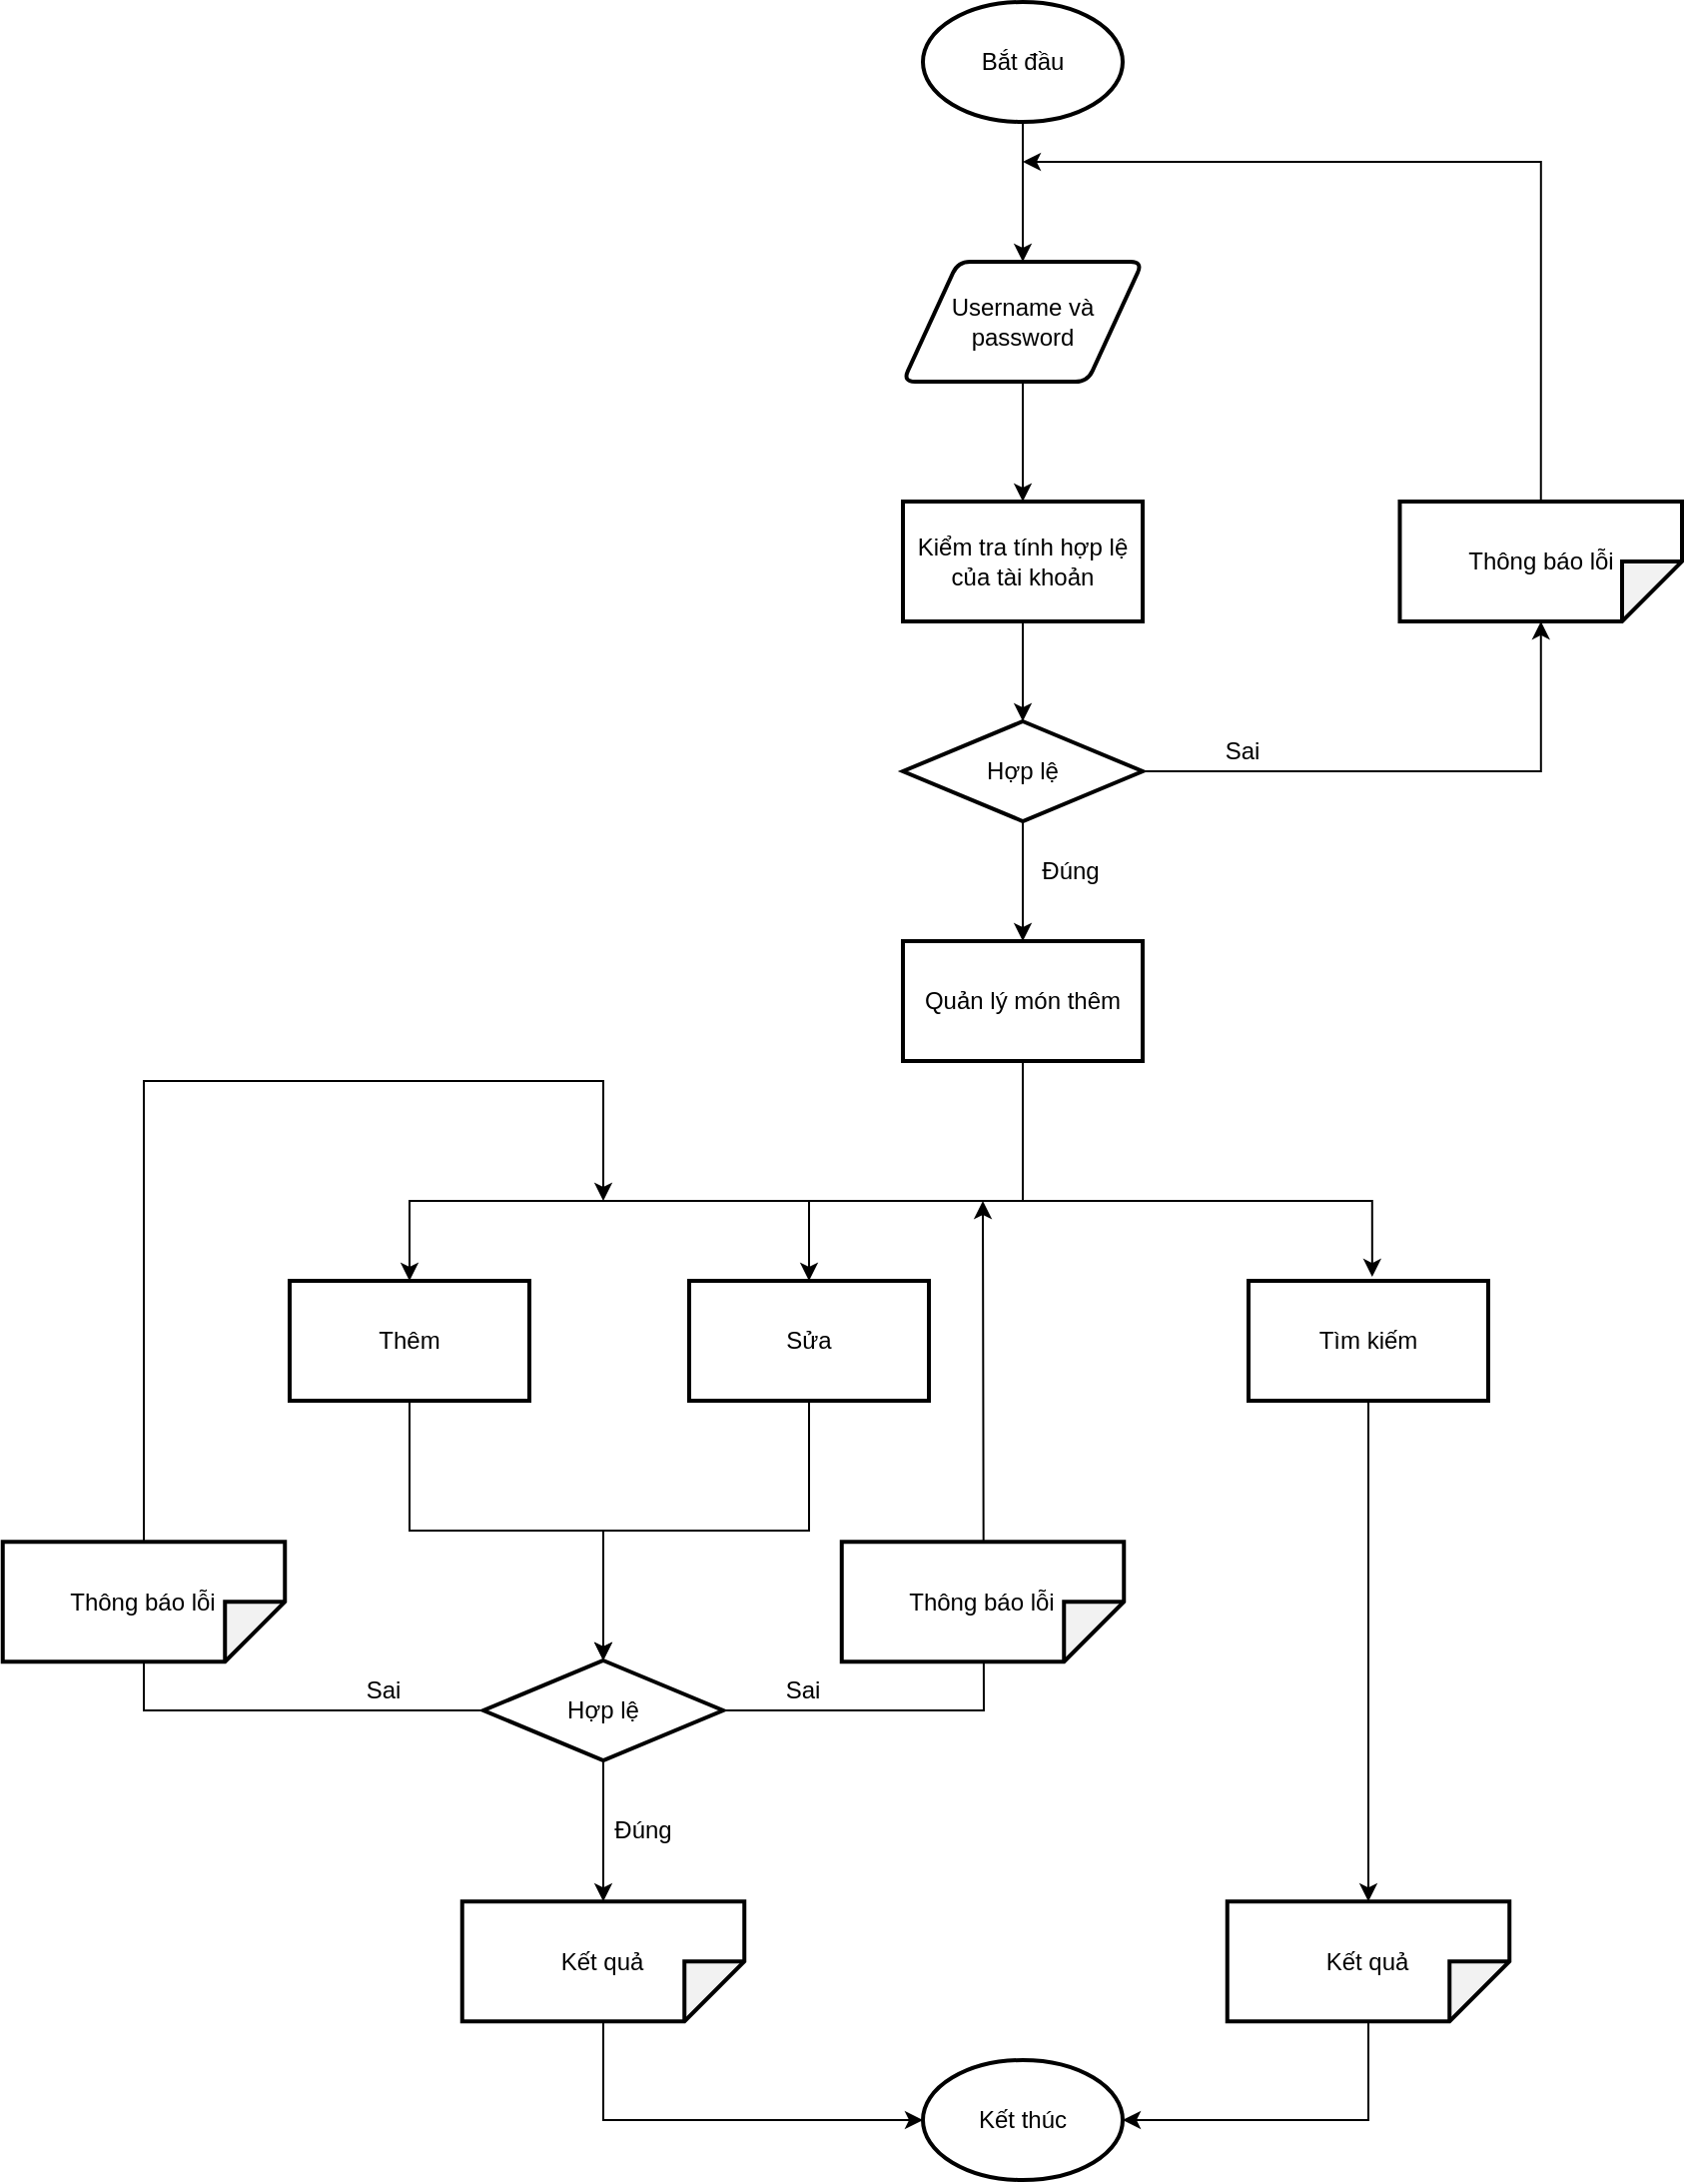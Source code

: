<mxfile version="17.4.2" type="device"><diagram id="1JNvvJqESA4mk3-JipoX" name="Trang-1"><mxGraphModel dx="1521" dy="474" grid="1" gridSize="10" guides="1" tooltips="1" connect="1" arrows="1" fold="1" page="1" pageScale="1" pageWidth="827" pageHeight="1169" math="0" shadow="0"><root><mxCell id="0"/><mxCell id="1" parent="0"/><mxCell id="7SGK20ZrgnL2atK1vKqM-12" style="edgeStyle=orthogonalEdgeStyle;rounded=0;orthogonalLoop=1;jettySize=auto;html=1;entryX=0.5;entryY=0;entryDx=0;entryDy=0;fontColor=default;" parent="1" source="7SGK20ZrgnL2atK1vKqM-1" target="7SGK20ZrgnL2atK1vKqM-2" edge="1"><mxGeometry relative="1" as="geometry"/></mxCell><mxCell id="7SGK20ZrgnL2atK1vKqM-1" value="Bắt đầu" style="strokeWidth=2;html=1;shape=mxgraph.flowchart.start_1;whiteSpace=wrap;" parent="1" vertex="1"><mxGeometry x="370" y="140" width="100" height="60" as="geometry"/></mxCell><mxCell id="7SGK20ZrgnL2atK1vKqM-13" style="edgeStyle=orthogonalEdgeStyle;rounded=0;orthogonalLoop=1;jettySize=auto;html=1;fontColor=default;" parent="1" source="7SGK20ZrgnL2atK1vKqM-2" target="7SGK20ZrgnL2atK1vKqM-3" edge="1"><mxGeometry relative="1" as="geometry"/></mxCell><mxCell id="7SGK20ZrgnL2atK1vKqM-2" value="Username và password" style="shape=parallelogram;html=1;strokeWidth=2;perimeter=parallelogramPerimeter;whiteSpace=wrap;rounded=1;arcSize=12;size=0.23;" parent="1" vertex="1"><mxGeometry x="360" y="270" width="120" height="60" as="geometry"/></mxCell><mxCell id="7SGK20ZrgnL2atK1vKqM-14" style="edgeStyle=orthogonalEdgeStyle;rounded=0;orthogonalLoop=1;jettySize=auto;html=1;entryX=0.5;entryY=0;entryDx=0;entryDy=0;fontColor=default;" parent="1" source="7SGK20ZrgnL2atK1vKqM-3" target="7SGK20ZrgnL2atK1vKqM-6" edge="1"><mxGeometry relative="1" as="geometry"/></mxCell><mxCell id="7SGK20ZrgnL2atK1vKqM-3" value="Kiểm tra tính hợp lệ của tài khoản" style="rounded=0;whiteSpace=wrap;html=1;strokeWidth=2;" parent="1" vertex="1"><mxGeometry x="360" y="390" width="120" height="60" as="geometry"/></mxCell><mxCell id="7SGK20ZrgnL2atK1vKqM-20" style="edgeStyle=orthogonalEdgeStyle;rounded=0;orthogonalLoop=1;jettySize=auto;html=1;fontColor=default;" parent="1" source="7SGK20ZrgnL2atK1vKqM-5" edge="1"><mxGeometry relative="1" as="geometry"><mxPoint x="420" y="220" as="targetPoint"/><Array as="points"><mxPoint x="679" y="220"/></Array></mxGeometry></mxCell><mxCell id="7SGK20ZrgnL2atK1vKqM-5" value="Thông báo lỗi" style="shape=note;whiteSpace=wrap;html=1;backgroundOutline=1;darkOpacity=0.05;strokeWidth=2;rotation=90;spacing=2;labelBorderColor=none;fontColor=default;verticalAlign=middle;horizontal=0;" parent="1" vertex="1"><mxGeometry x="649.37" y="349.37" width="60" height="141.25" as="geometry"/></mxCell><mxCell id="7SGK20ZrgnL2atK1vKqM-15" style="edgeStyle=orthogonalEdgeStyle;rounded=0;orthogonalLoop=1;jettySize=auto;html=1;exitX=1;exitY=0.5;exitDx=0;exitDy=0;fontColor=default;" parent="1" source="7SGK20ZrgnL2atK1vKqM-6" target="7SGK20ZrgnL2atK1vKqM-5" edge="1"><mxGeometry relative="1" as="geometry"/></mxCell><mxCell id="7SGK20ZrgnL2atK1vKqM-23" style="edgeStyle=orthogonalEdgeStyle;rounded=0;orthogonalLoop=1;jettySize=auto;html=1;entryX=0.5;entryY=0;entryDx=0;entryDy=0;fontColor=default;" parent="1" target="7SGK20ZrgnL2atK1vKqM-9" edge="1"><mxGeometry relative="1" as="geometry"><Array as="points"><mxPoint x="420" y="740"/><mxPoint x="313" y="740"/></Array><mxPoint x="420" y="740" as="sourcePoint"/></mxGeometry></mxCell><mxCell id="7SGK20ZrgnL2atK1vKqM-24" style="edgeStyle=orthogonalEdgeStyle;rounded=0;orthogonalLoop=1;jettySize=auto;html=1;entryX=0.516;entryY=-0.033;entryDx=0;entryDy=0;fontColor=default;entryPerimeter=0;" parent="1" edge="1" target="7SGK20ZrgnL2atK1vKqM-21"><mxGeometry relative="1" as="geometry"><mxPoint x="420" y="740" as="sourcePoint"/><mxPoint x="713" y="780" as="targetPoint"/><Array as="points"><mxPoint x="595" y="740"/></Array></mxGeometry></mxCell><mxCell id="7SGK20ZrgnL2atK1vKqM-25" style="edgeStyle=orthogonalEdgeStyle;rounded=0;orthogonalLoop=1;jettySize=auto;html=1;fontColor=default;entryX=0.5;entryY=0;entryDx=0;entryDy=0;exitX=0.5;exitY=1;exitDx=0;exitDy=0;" parent="1" target="7SGK20ZrgnL2atK1vKqM-10" edge="1" source="YCIC4s28b5aMelb4c-9K-1"><mxGeometry relative="1" as="geometry"><mxPoint x="420" y="710" as="sourcePoint"/><mxPoint x="113.032" y="780" as="targetPoint"/><Array as="points"><mxPoint x="420" y="740"/><mxPoint x="113" y="740"/></Array></mxGeometry></mxCell><mxCell id="YCIC4s28b5aMelb4c-9K-2" style="edgeStyle=orthogonalEdgeStyle;rounded=0;orthogonalLoop=1;jettySize=auto;html=1;" edge="1" parent="1" source="7SGK20ZrgnL2atK1vKqM-6" target="YCIC4s28b5aMelb4c-9K-1"><mxGeometry relative="1" as="geometry"/></mxCell><mxCell id="7SGK20ZrgnL2atK1vKqM-6" value="Hợp lệ" style="rhombus;whiteSpace=wrap;html=1;strokeWidth=2;" parent="1" vertex="1"><mxGeometry x="360" y="500" width="120" height="50" as="geometry"/></mxCell><mxCell id="7SGK20ZrgnL2atK1vKqM-37" style="edgeStyle=orthogonalEdgeStyle;rounded=0;orthogonalLoop=1;jettySize=auto;html=1;entryX=0.5;entryY=0;entryDx=0;entryDy=0;fontColor=default;" parent="1" source="7SGK20ZrgnL2atK1vKqM-9" target="7SGK20ZrgnL2atK1vKqM-27" edge="1"><mxGeometry relative="1" as="geometry"/></mxCell><mxCell id="7SGK20ZrgnL2atK1vKqM-9" value="Sửa" style="rounded=0;whiteSpace=wrap;html=1;strokeWidth=2;" parent="1" vertex="1"><mxGeometry x="253" y="780" width="120" height="60" as="geometry"/></mxCell><mxCell id="7SGK20ZrgnL2atK1vKqM-36" style="edgeStyle=orthogonalEdgeStyle;rounded=0;orthogonalLoop=1;jettySize=auto;html=1;entryX=0.5;entryY=0;entryDx=0;entryDy=0;fontColor=default;" parent="1" source="7SGK20ZrgnL2atK1vKqM-10" target="7SGK20ZrgnL2atK1vKqM-27" edge="1"><mxGeometry relative="1" as="geometry"/></mxCell><mxCell id="7SGK20ZrgnL2atK1vKqM-10" value="Thêm" style="rounded=0;whiteSpace=wrap;html=1;strokeWidth=2;" parent="1" vertex="1"><mxGeometry x="53" y="780" width="120" height="60" as="geometry"/></mxCell><mxCell id="YCIC4s28b5aMelb4c-9K-5" style="edgeStyle=orthogonalEdgeStyle;rounded=0;orthogonalLoop=1;jettySize=auto;html=1;" edge="1" parent="1" source="7SGK20ZrgnL2atK1vKqM-21" target="7SGK20ZrgnL2atK1vKqM-29"><mxGeometry relative="1" as="geometry"/></mxCell><mxCell id="7SGK20ZrgnL2atK1vKqM-21" value="Tìm kiếm" style="rounded=0;whiteSpace=wrap;html=1;strokeWidth=2;" parent="1" vertex="1"><mxGeometry x="533" y="780" width="120" height="60" as="geometry"/></mxCell><mxCell id="7SGK20ZrgnL2atK1vKqM-35" style="edgeStyle=orthogonalEdgeStyle;rounded=0;orthogonalLoop=1;jettySize=auto;html=1;fontColor=default;" parent="1" source="7SGK20ZrgnL2atK1vKqM-27" edge="1"><mxGeometry relative="1" as="geometry"><mxPoint x="400.0" y="740.0" as="targetPoint"/></mxGeometry></mxCell><mxCell id="7SGK20ZrgnL2atK1vKqM-39" style="edgeStyle=orthogonalEdgeStyle;rounded=0;orthogonalLoop=1;jettySize=auto;html=1;fontColor=default;" parent="1" source="7SGK20ZrgnL2atK1vKqM-27" edge="1"><mxGeometry relative="1" as="geometry"><mxPoint x="210" y="740" as="targetPoint"/><Array as="points"><mxPoint x="-20" y="995"/><mxPoint x="-20" y="680"/><mxPoint x="210" y="680"/></Array></mxGeometry></mxCell><mxCell id="7SGK20ZrgnL2atK1vKqM-41" style="edgeStyle=orthogonalEdgeStyle;rounded=0;orthogonalLoop=1;jettySize=auto;html=1;entryX=0;entryY=0.5;entryDx=0;entryDy=0;entryPerimeter=0;fontColor=default;" parent="1" source="7SGK20ZrgnL2atK1vKqM-27" target="7SGK20ZrgnL2atK1vKqM-40" edge="1"><mxGeometry relative="1" as="geometry"/></mxCell><mxCell id="7SGK20ZrgnL2atK1vKqM-27" value="Hợp lệ" style="rhombus;whiteSpace=wrap;html=1;strokeWidth=2;" parent="1" vertex="1"><mxGeometry x="150" y="970" width="120" height="50" as="geometry"/></mxCell><mxCell id="YCIC4s28b5aMelb4c-9K-6" style="edgeStyle=orthogonalEdgeStyle;rounded=0;orthogonalLoop=1;jettySize=auto;html=1;entryX=1;entryY=0.5;entryDx=0;entryDy=0;entryPerimeter=0;" edge="1" parent="1" source="7SGK20ZrgnL2atK1vKqM-29" target="7SGK20ZrgnL2atK1vKqM-30"><mxGeometry relative="1" as="geometry"><Array as="points"><mxPoint x="593" y="1200"/></Array></mxGeometry></mxCell><mxCell id="7SGK20ZrgnL2atK1vKqM-29" value="Kết quả" style="shape=note;whiteSpace=wrap;html=1;backgroundOutline=1;darkOpacity=0.05;strokeWidth=2;rotation=90;spacing=2;labelBorderColor=none;fontColor=default;verticalAlign=middle;horizontal=0;" parent="1" vertex="1"><mxGeometry x="563" y="1050" width="60" height="141.25" as="geometry"/></mxCell><mxCell id="7SGK20ZrgnL2atK1vKqM-30" value="Kết thúc" style="strokeWidth=2;html=1;shape=mxgraph.flowchart.start_1;whiteSpace=wrap;" parent="1" vertex="1"><mxGeometry x="370" y="1170" width="100" height="60" as="geometry"/></mxCell><mxCell id="7SGK20ZrgnL2atK1vKqM-42" style="edgeStyle=orthogonalEdgeStyle;rounded=0;orthogonalLoop=1;jettySize=auto;html=1;entryX=0;entryY=0.5;entryDx=0;entryDy=0;entryPerimeter=0;fontColor=default;" parent="1" source="7SGK20ZrgnL2atK1vKqM-40" target="7SGK20ZrgnL2atK1vKqM-30" edge="1"><mxGeometry relative="1" as="geometry"><Array as="points"><mxPoint x="210" y="1200"/></Array></mxGeometry></mxCell><mxCell id="7SGK20ZrgnL2atK1vKqM-40" value="Kết quả" style="shape=note;whiteSpace=wrap;html=1;backgroundOutline=1;darkOpacity=0.05;strokeWidth=2;rotation=90;spacing=2;labelBorderColor=none;fontColor=default;verticalAlign=middle;horizontal=0;" parent="1" vertex="1"><mxGeometry x="180" y="1050" width="60" height="141.25" as="geometry"/></mxCell><mxCell id="YCIC4s28b5aMelb4c-9K-1" value="Quản lý món thêm" style="rounded=0;whiteSpace=wrap;html=1;strokeWidth=2;" vertex="1" parent="1"><mxGeometry x="360" y="610" width="120" height="60" as="geometry"/></mxCell><mxCell id="YCIC4s28b5aMelb4c-9K-7" value="Thông báo lỗi" style="shape=note;whiteSpace=wrap;html=1;backgroundOutline=1;darkOpacity=0.05;strokeWidth=2;rotation=90;spacing=2;labelBorderColor=none;fontColor=default;verticalAlign=middle;horizontal=0;" vertex="1" parent="1"><mxGeometry x="370" y="870" width="60" height="141.25" as="geometry"/></mxCell><mxCell id="YCIC4s28b5aMelb4c-9K-8" value="Thông báo lỗi" style="shape=note;whiteSpace=wrap;html=1;backgroundOutline=1;darkOpacity=0.05;strokeWidth=2;rotation=90;spacing=2;labelBorderColor=none;fontColor=default;verticalAlign=middle;horizontal=0;" vertex="1" parent="1"><mxGeometry x="-50" y="870" width="60" height="141.25" as="geometry"/></mxCell><mxCell id="YCIC4s28b5aMelb4c-9K-9" value="Đúng" style="text;html=1;strokeColor=none;fillColor=none;align=center;verticalAlign=middle;whiteSpace=wrap;rounded=0;" vertex="1" parent="1"><mxGeometry x="414" y="560" width="60" height="30" as="geometry"/></mxCell><mxCell id="YCIC4s28b5aMelb4c-9K-10" value="Sai" style="text;html=1;strokeColor=none;fillColor=none;align=center;verticalAlign=middle;whiteSpace=wrap;rounded=0;" vertex="1" parent="1"><mxGeometry x="500" y="500" width="60" height="30" as="geometry"/></mxCell><mxCell id="YCIC4s28b5aMelb4c-9K-11" value="Đúng" style="text;html=1;strokeColor=none;fillColor=none;align=center;verticalAlign=middle;whiteSpace=wrap;rounded=0;" vertex="1" parent="1"><mxGeometry x="200" y="1040" width="60" height="30" as="geometry"/></mxCell><mxCell id="YCIC4s28b5aMelb4c-9K-12" value="Sai" style="text;html=1;strokeColor=none;fillColor=none;align=center;verticalAlign=middle;whiteSpace=wrap;rounded=0;" vertex="1" parent="1"><mxGeometry x="280" y="970" width="60" height="30" as="geometry"/></mxCell><mxCell id="YCIC4s28b5aMelb4c-9K-13" value="Sai" style="text;html=1;strokeColor=none;fillColor=none;align=center;verticalAlign=middle;whiteSpace=wrap;rounded=0;" vertex="1" parent="1"><mxGeometry x="70" y="970" width="60" height="30" as="geometry"/></mxCell></root></mxGraphModel></diagram></mxfile>